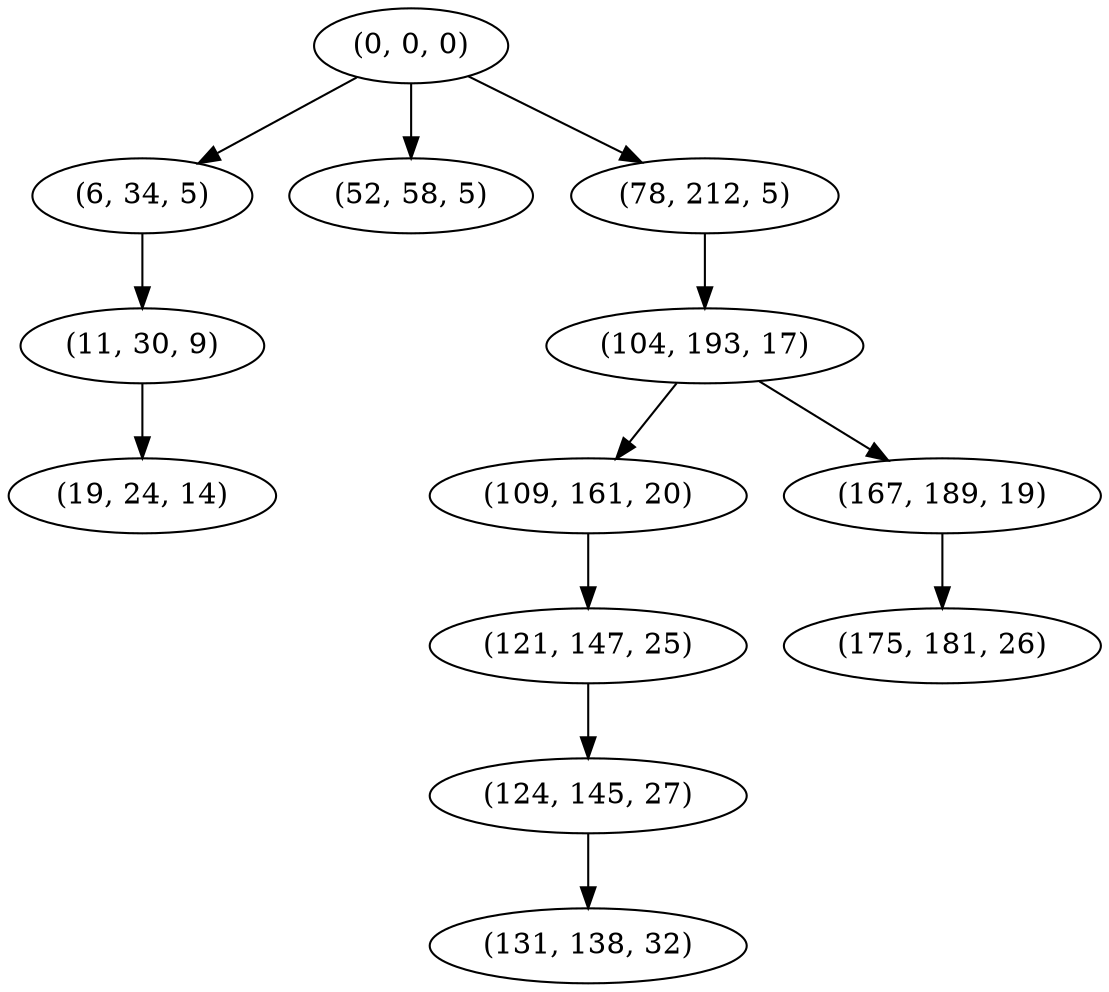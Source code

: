 digraph tree {
    "(0, 0, 0)";
    "(6, 34, 5)";
    "(11, 30, 9)";
    "(19, 24, 14)";
    "(52, 58, 5)";
    "(78, 212, 5)";
    "(104, 193, 17)";
    "(109, 161, 20)";
    "(121, 147, 25)";
    "(124, 145, 27)";
    "(131, 138, 32)";
    "(167, 189, 19)";
    "(175, 181, 26)";
    "(0, 0, 0)" -> "(6, 34, 5)";
    "(0, 0, 0)" -> "(52, 58, 5)";
    "(0, 0, 0)" -> "(78, 212, 5)";
    "(6, 34, 5)" -> "(11, 30, 9)";
    "(11, 30, 9)" -> "(19, 24, 14)";
    "(78, 212, 5)" -> "(104, 193, 17)";
    "(104, 193, 17)" -> "(109, 161, 20)";
    "(104, 193, 17)" -> "(167, 189, 19)";
    "(109, 161, 20)" -> "(121, 147, 25)";
    "(121, 147, 25)" -> "(124, 145, 27)";
    "(124, 145, 27)" -> "(131, 138, 32)";
    "(167, 189, 19)" -> "(175, 181, 26)";
}
